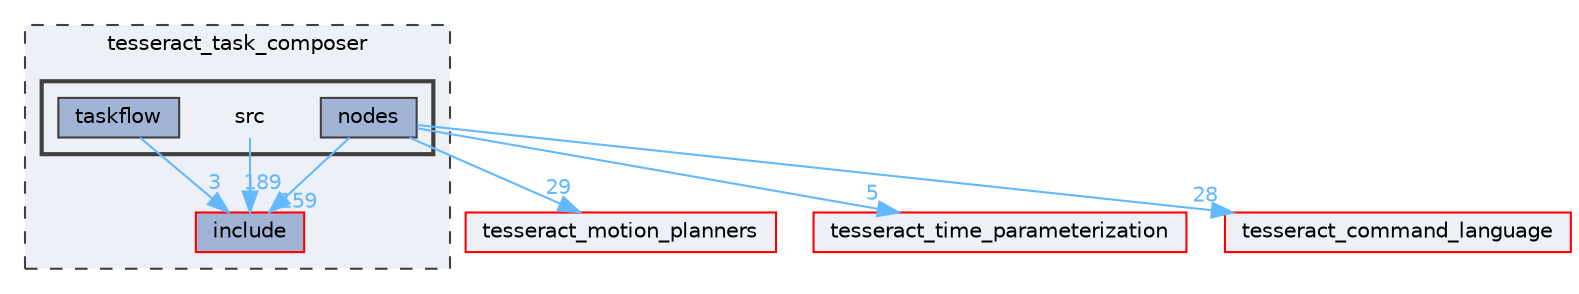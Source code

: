 digraph "tesseract_task_composer/src"
{
 // LATEX_PDF_SIZE
  bgcolor="transparent";
  edge [fontname=Helvetica,fontsize=10,labelfontname=Helvetica,labelfontsize=10];
  node [fontname=Helvetica,fontsize=10,shape=box,height=0.2,width=0.4];
  compound=true
  subgraph clusterdir_dab62c14a805f5de8181d99f6e7bbbf3 {
    graph [ bgcolor="#edf0f7", pencolor="grey25", label="tesseract_task_composer", fontname=Helvetica,fontsize=10 style="filled,dashed", URL="dir_dab62c14a805f5de8181d99f6e7bbbf3.html",tooltip=""]
  dir_ff05f754d9f00523f9dfe00daec97662 [label="include", fillcolor="#a2b4d6", color="red", style="filled", URL="dir_ff05f754d9f00523f9dfe00daec97662.html",tooltip=""];
  subgraph clusterdir_add73e4e8a44cf1cb311a5582a68d0ce {
    graph [ bgcolor="#edf0f7", pencolor="grey25", label="", fontname=Helvetica,fontsize=10 style="filled,bold", URL="dir_add73e4e8a44cf1cb311a5582a68d0ce.html",tooltip=""]
    dir_add73e4e8a44cf1cb311a5582a68d0ce [shape=plaintext, label="src"];
  dir_1072503c25d5aa60002a1c2f60365b12 [label="nodes", fillcolor="#a2b4d6", color="grey25", style="filled", URL="dir_1072503c25d5aa60002a1c2f60365b12.html",tooltip=""];
  dir_8b4cc939a621ffea11a44417b0a4b186 [label="taskflow", fillcolor="#a2b4d6", color="grey25", style="filled", URL="dir_8b4cc939a621ffea11a44417b0a4b186.html",tooltip=""];
  }
  }
  dir_ae3a79ad3cbc8e5dda6288dc4d617504 [label="tesseract_motion_planners", fillcolor="#edf0f7", color="red", style="filled", URL="dir_ae3a79ad3cbc8e5dda6288dc4d617504.html",tooltip=""];
  dir_d95fa72e1f80b7ab426a2222fe7ccfd9 [label="tesseract_time_parameterization", fillcolor="#edf0f7", color="red", style="filled", URL="dir_d95fa72e1f80b7ab426a2222fe7ccfd9.html",tooltip=""];
  dir_fa47c2fa9b13a12fc195f1b83854b816 [label="tesseract_command_language", fillcolor="#edf0f7", color="red", style="filled", URL="dir_fa47c2fa9b13a12fc195f1b83854b816.html",tooltip=""];
  dir_add73e4e8a44cf1cb311a5582a68d0ce->dir_ff05f754d9f00523f9dfe00daec97662 [headlabel="189", labeldistance=1.5 headhref="dir_000044_000015.html" color="steelblue1" fontcolor="steelblue1"];
  dir_1072503c25d5aa60002a1c2f60365b12->dir_ae3a79ad3cbc8e5dda6288dc4d617504 [headlabel="29", labeldistance=1.5 headhref="dir_000018_000052.html" color="steelblue1" fontcolor="steelblue1"];
  dir_1072503c25d5aa60002a1c2f60365b12->dir_d95fa72e1f80b7ab426a2222fe7ccfd9 [headlabel="5", labeldistance=1.5 headhref="dir_000018_000060.html" color="steelblue1" fontcolor="steelblue1"];
  dir_1072503c25d5aa60002a1c2f60365b12->dir_fa47c2fa9b13a12fc195f1b83854b816 [headlabel="28", labeldistance=1.5 headhref="dir_000018_000048.html" color="steelblue1" fontcolor="steelblue1"];
  dir_1072503c25d5aa60002a1c2f60365b12->dir_ff05f754d9f00523f9dfe00daec97662 [headlabel="159", labeldistance=1.5 headhref="dir_000018_000015.html" color="steelblue1" fontcolor="steelblue1"];
  dir_8b4cc939a621ffea11a44417b0a4b186->dir_ff05f754d9f00523f9dfe00daec97662 [headlabel="3", labeldistance=1.5 headhref="dir_000047_000015.html" color="steelblue1" fontcolor="steelblue1"];
}
